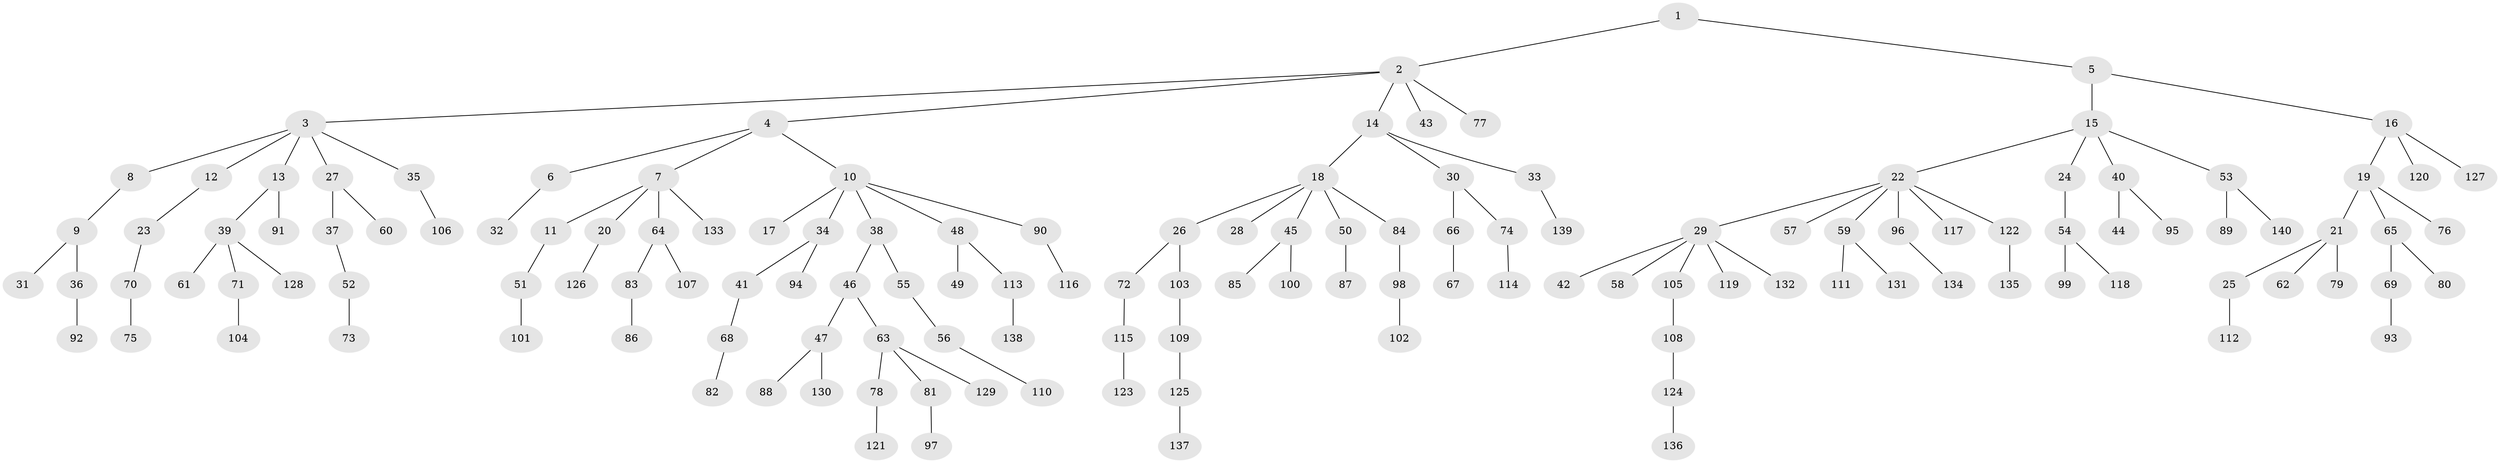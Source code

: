 // coarse degree distribution, {2: 0.33, 5: 0.05, 6: 0.02, 4: 0.05, 3: 0.1, 1: 0.45}
// Generated by graph-tools (version 1.1) at 2025/51/03/04/25 22:51:32]
// undirected, 140 vertices, 139 edges
graph export_dot {
  node [color=gray90,style=filled];
  1;
  2;
  3;
  4;
  5;
  6;
  7;
  8;
  9;
  10;
  11;
  12;
  13;
  14;
  15;
  16;
  17;
  18;
  19;
  20;
  21;
  22;
  23;
  24;
  25;
  26;
  27;
  28;
  29;
  30;
  31;
  32;
  33;
  34;
  35;
  36;
  37;
  38;
  39;
  40;
  41;
  42;
  43;
  44;
  45;
  46;
  47;
  48;
  49;
  50;
  51;
  52;
  53;
  54;
  55;
  56;
  57;
  58;
  59;
  60;
  61;
  62;
  63;
  64;
  65;
  66;
  67;
  68;
  69;
  70;
  71;
  72;
  73;
  74;
  75;
  76;
  77;
  78;
  79;
  80;
  81;
  82;
  83;
  84;
  85;
  86;
  87;
  88;
  89;
  90;
  91;
  92;
  93;
  94;
  95;
  96;
  97;
  98;
  99;
  100;
  101;
  102;
  103;
  104;
  105;
  106;
  107;
  108;
  109;
  110;
  111;
  112;
  113;
  114;
  115;
  116;
  117;
  118;
  119;
  120;
  121;
  122;
  123;
  124;
  125;
  126;
  127;
  128;
  129;
  130;
  131;
  132;
  133;
  134;
  135;
  136;
  137;
  138;
  139;
  140;
  1 -- 2;
  1 -- 5;
  2 -- 3;
  2 -- 4;
  2 -- 14;
  2 -- 43;
  2 -- 77;
  3 -- 8;
  3 -- 12;
  3 -- 13;
  3 -- 27;
  3 -- 35;
  4 -- 6;
  4 -- 7;
  4 -- 10;
  5 -- 15;
  5 -- 16;
  6 -- 32;
  7 -- 11;
  7 -- 20;
  7 -- 64;
  7 -- 133;
  8 -- 9;
  9 -- 31;
  9 -- 36;
  10 -- 17;
  10 -- 34;
  10 -- 38;
  10 -- 48;
  10 -- 90;
  11 -- 51;
  12 -- 23;
  13 -- 39;
  13 -- 91;
  14 -- 18;
  14 -- 30;
  14 -- 33;
  15 -- 22;
  15 -- 24;
  15 -- 40;
  15 -- 53;
  16 -- 19;
  16 -- 120;
  16 -- 127;
  18 -- 26;
  18 -- 28;
  18 -- 45;
  18 -- 50;
  18 -- 84;
  19 -- 21;
  19 -- 65;
  19 -- 76;
  20 -- 126;
  21 -- 25;
  21 -- 62;
  21 -- 79;
  22 -- 29;
  22 -- 57;
  22 -- 59;
  22 -- 96;
  22 -- 117;
  22 -- 122;
  23 -- 70;
  24 -- 54;
  25 -- 112;
  26 -- 72;
  26 -- 103;
  27 -- 37;
  27 -- 60;
  29 -- 42;
  29 -- 58;
  29 -- 105;
  29 -- 119;
  29 -- 132;
  30 -- 66;
  30 -- 74;
  33 -- 139;
  34 -- 41;
  34 -- 94;
  35 -- 106;
  36 -- 92;
  37 -- 52;
  38 -- 46;
  38 -- 55;
  39 -- 61;
  39 -- 71;
  39 -- 128;
  40 -- 44;
  40 -- 95;
  41 -- 68;
  45 -- 85;
  45 -- 100;
  46 -- 47;
  46 -- 63;
  47 -- 88;
  47 -- 130;
  48 -- 49;
  48 -- 113;
  50 -- 87;
  51 -- 101;
  52 -- 73;
  53 -- 89;
  53 -- 140;
  54 -- 99;
  54 -- 118;
  55 -- 56;
  56 -- 110;
  59 -- 111;
  59 -- 131;
  63 -- 78;
  63 -- 81;
  63 -- 129;
  64 -- 83;
  64 -- 107;
  65 -- 69;
  65 -- 80;
  66 -- 67;
  68 -- 82;
  69 -- 93;
  70 -- 75;
  71 -- 104;
  72 -- 115;
  74 -- 114;
  78 -- 121;
  81 -- 97;
  83 -- 86;
  84 -- 98;
  90 -- 116;
  96 -- 134;
  98 -- 102;
  103 -- 109;
  105 -- 108;
  108 -- 124;
  109 -- 125;
  113 -- 138;
  115 -- 123;
  122 -- 135;
  124 -- 136;
  125 -- 137;
}
